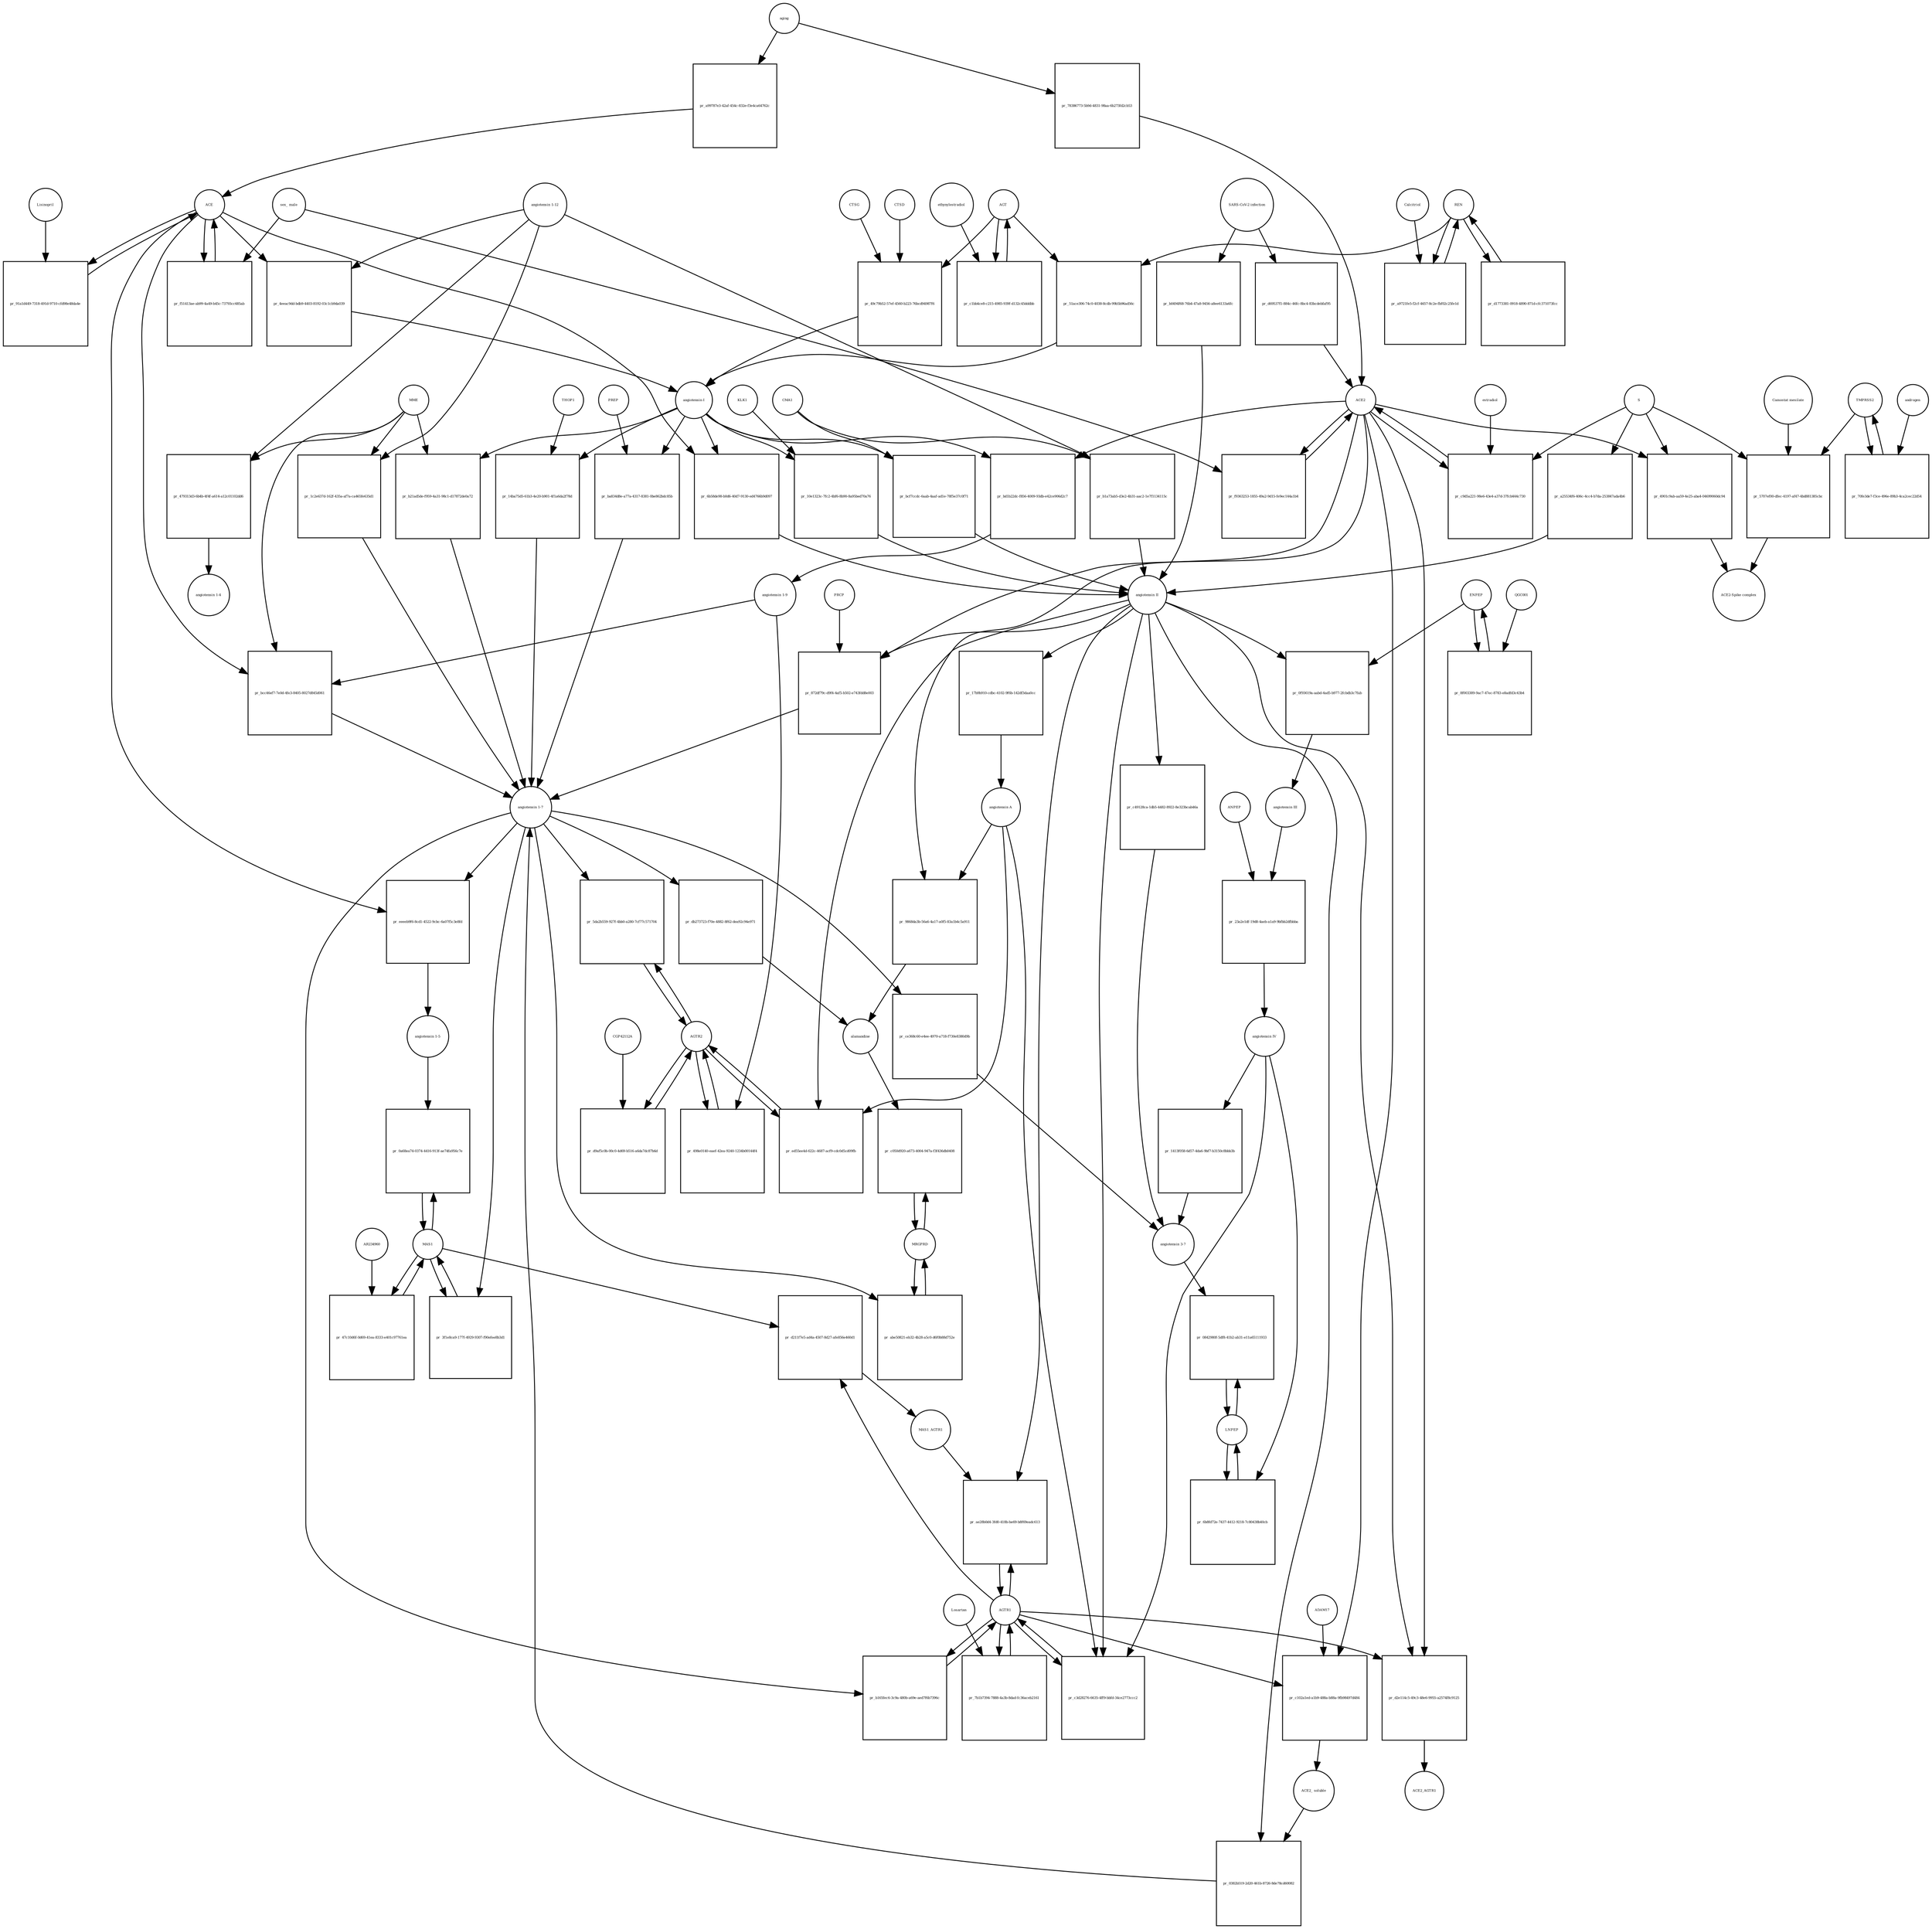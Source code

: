 strict digraph  {
"angiotensin I" [annotation="urn_miriam_obo.chebi_CHEBI%3A2718", bipartite=0, cls="simple chemical", fontsize=4, label="angiotensin I", shape=circle];
"pr_6b58de98-b0d6-40d7-9130-ed4766b9d097" [annotation="", bipartite=1, cls=process, fontsize=4, label="pr_6b58de98-b0d6-40d7-9130-ed4766b9d097", shape=square];
"angiotensin II" [annotation="urn_miriam_obo.chebi_CHEBI%3A2718", bipartite=0, cls="simple chemical", fontsize=4, label="angiotensin II", shape=circle];
ACE [annotation="urn_miriam_hgnc_HGNC%3A2707", bipartite=0, cls=macromolecule, fontsize=4, label=ACE, shape=circle];
"pr_bd1b22dc-f856-4009-93db-e42ce906d2c7" [annotation="", bipartite=1, cls=process, fontsize=4, label="pr_bd1b22dc-f856-4009-93db-e42ce906d2c7", shape=square];
"angiotensin 1-9" [annotation="urn_miriam_obo.chebi_CHEBI%3A80128", bipartite=0, cls="simple chemical", fontsize=4, label="angiotensin 1-9", shape=circle];
ACE2 [annotation="urn_miriam_hgnc_HGNC%3A13557", bipartite=0, cls=macromolecule, fontsize=4, label=ACE2, shape=circle];
"pr_bcc46ef7-7e0d-4fe3-8405-8027d845d061" [annotation="", bipartite=1, cls=process, fontsize=4, label="pr_bcc46ef7-7e0d-4fe3-8405-8027d845d061", shape=square];
"angiotensin 1-7" [annotation="urn_miriam_obo.chebi_CHEBI%3A55438", bipartite=0, cls="simple chemical", fontsize=4, label="angiotensin 1-7", shape=circle];
MME [annotation="urn_miriam_hgnc_HGNC%3A7154", bipartite=0, cls=macromolecule, fontsize=4, label=MME, shape=circle];
"pr_872df79c-d9f4-4af5-b502-e743fdd8e003" [annotation="", bipartite=1, cls=process, fontsize=4, label="pr_872df79c-d9f4-4af5-b502-e743fdd8e003", shape=square];
PRCP [annotation="urn_miriam_hgnc_HGNC%3A9344", bipartite=0, cls=macromolecule, fontsize=4, label=PRCP, shape=circle];
"pr_eeeeb9f6-8cd1-4522-9cbc-6a07f5c3e8fd" [annotation="", bipartite=1, cls=process, fontsize=4, label="pr_eeeeb9f6-8cd1-4522-9cbc-6a07f5c3e8fd", shape=square];
"angiotensin 1-5" [annotation="urn_miriam_obo.chebi_CHEBI%3A80129", bipartite=0, cls="simple chemical", fontsize=4, label="angiotensin 1-5", shape=circle];
REN [annotation="urn_miriam_hgnc_HGNC%3A9958", bipartite=0, cls=macromolecule, fontsize=4, label=REN, shape=circle];
"pr_a9721fe5-f2cf-4657-8c2e-fbf02c25fe1d" [annotation="", bipartite=1, cls="omitted process", fontsize=4, label="pr_a9721fe5-f2cf-4657-8c2e-fbf02c25fe1d", shape=square];
Calcitriol [annotation="urn_miriam_obo.chebi_CHEBI%3A17823", bipartite=0, cls="simple chemical", fontsize=4, label=Calcitriol, shape=circle];
AGT [annotation="urn_miriam_hgnc_HGNC%3A333", bipartite=0, cls=macromolecule, fontsize=4, label=AGT, shape=circle];
"pr_51ace306-74c0-4038-8cdb-99b5b96ad56c" [annotation="", bipartite=1, cls=process, fontsize=4, label="pr_51ace306-74c0-4038-8cdb-99b5b96ad56c", shape=square];
"pr_b21ad5de-f959-4a31-98c1-d17872de0a72" [annotation="", bipartite=1, cls=process, fontsize=4, label="pr_b21ad5de-f959-4a31-98c1-d17872de0a72", shape=square];
MAS1 [annotation="urn_miriam_hgnc_HGNC%3A6899", bipartite=0, cls=macromolecule, fontsize=4, label=MAS1, shape=circle];
"pr_0a68ea74-0374-4416-913f-ae74fa956c7e" [annotation="", bipartite=1, cls=process, fontsize=4, label="pr_0a68ea74-0374-4416-913f-ae74fa956c7e", shape=square];
"pr_db273723-f70e-4882-8f62-dea92c94e971" [annotation="", bipartite=1, cls=process, fontsize=4, label="pr_db273723-f70e-4882-8f62-dea92c94e971", shape=square];
alamandine [annotation="urn_miriam_pubchem.compound_44192273", bipartite=0, cls="simple chemical", fontsize=4, label=alamandine, shape=circle];
"pr_17b9b910-cdbc-4102-9f6b-142df3daa0cc" [annotation="", bipartite=1, cls=process, fontsize=4, label="pr_17b9b910-cdbc-4102-9f6b-142df3daa0cc", shape=square];
"angiotensin A" [annotation="urn_miriam_kegg.compound_C20970|urn_miriam_pubchem.compound_91691124", bipartite=0, cls="simple chemical", fontsize=4, label="angiotensin A", shape=circle];
"pr_9868da3b-56a6-4a17-a0f5-83a1b4c5a911" [annotation="", bipartite=1, cls=process, fontsize=4, label="pr_9868da3b-56a6-4a17-a0f5-83a1b4c5a911", shape=square];
"pr_0f93619a-aabd-4ad5-b977-2fcbdb3c7fab" [annotation="", bipartite=1, cls=process, fontsize=4, label="pr_0f93619a-aabd-4ad5-b977-2fcbdb3c7fab", shape=square];
"angiotensin III" [annotation="urn_miriam_obo.chebi_CHEBI%3A89666", bipartite=0, cls="simple chemical", fontsize=4, label="angiotensin III", shape=circle];
ENPEP [annotation="urn_miriam_hgnc_HGNC%3A3355", bipartite=0, cls=macromolecule, fontsize=4, label=ENPEP, shape=circle];
"pr_23a2e1df-19d8-4aeb-a1a9-9bfbb2dfbbba" [annotation="", bipartite=1, cls=process, fontsize=4, label="pr_23a2e1df-19d8-4aeb-a1a9-9bfbb2dfbbba", shape=square];
"angiotensin IV" [annotation="urn_miriam_obo.chebi_CHEBI%3A80127", bipartite=0, cls="simple chemical", fontsize=4, label="angiotensin IV", shape=circle];
"ANPEP " [annotation="urn_miriam_hgnc_HGNC%3A500", bipartite=0, cls=macromolecule, fontsize=4, label="ANPEP ", shape=circle];
AGTR2 [annotation="urn_miriam_hgnc_HGNC%3A338", bipartite=0, cls=macromolecule, fontsize=4, label=AGTR2, shape=circle];
"pr_d9af5c0b-00c0-4d69-b516-a6da7dc87b6d" [annotation="", bipartite=1, cls=process, fontsize=4, label="pr_d9af5c0b-00c0-4d69-b516-a6da7dc87b6d", shape=square];
CGP42112A [annotation="urn_miriam_obo.chebi_CHEBI%3A147302", bipartite=0, cls="simple chemical", fontsize=4, label=CGP42112A, shape=circle];
"pr_d1773381-0918-4890-871d-cfc371073fcc" [annotation="", bipartite=1, cls=process, fontsize=4, label="pr_d1773381-0918-4890-871d-cfc371073fcc", shape=square];
"pr_c102a1ed-a1b9-488a-b88a-9fb98497d484" [annotation="", bipartite=1, cls=process, fontsize=4, label="pr_c102a1ed-a1b9-488a-b88a-9fb98497d484", shape=square];
"ACE2_ soluble" [annotation="urn_miriam_hgnc.symbol_ACE2", bipartite=0, cls=macromolecule, fontsize=4, label="ACE2_ soluble", shape=circle];
ADAM17 [annotation="urn_miriam_hgnc_HGNC%3A195", bipartite=0, cls=macromolecule, fontsize=4, label=ADAM17, shape=circle];
AGTR1 [annotation="urn_miriam_hgnc_HGNC%3A336", bipartite=0, cls=macromolecule, fontsize=4, label=AGTR1, shape=circle];
"pr_ed55ee4d-622c-4687-acf9-cdc0d5cd09fb" [annotation="", bipartite=1, cls=process, fontsize=4, label="pr_ed55ee4d-622c-4687-acf9-cdc0d5cd09fb", shape=square];
"pr_78386773-5b9d-4831-98aa-6b273fd2cb53" [annotation="", bipartite=1, cls=process, fontsize=4, label="pr_78386773-5b9d-4831-98aa-6b273fd2cb53", shape=square];
aging [annotation="urn_miriam_obo.go_GO%3A0007568", bipartite=0, cls=phenotype, fontsize=4, label=aging, shape=circle];
MRGPRD [annotation="urn_miriam_hgnc_HGNC%3A29626", bipartite=0, cls=macromolecule, fontsize=4, label=MRGPRD, shape=circle];
"pr_c050d920-a673-4004-947a-f3f436db0408" [annotation="", bipartite=1, cls=process, fontsize=4, label="pr_c050d920-a673-4004-947a-f3f436db0408", shape=square];
"pr_0382b519-2d20-461b-8726-8de78cd60082" [annotation="", bipartite=1, cls=process, fontsize=4, label="pr_0382b519-2d20-461b-8726-8de78cd60082", shape=square];
"pr_a99787e3-42af-454c-832e-f3e4ca64762c" [annotation="", bipartite=1, cls=process, fontsize=4, label="pr_a99787e3-42af-454c-832e-f3e4ca64762c", shape=square];
"pr_f9363253-1855-49a2-9d15-fe9ec144a1b4" [annotation="", bipartite=1, cls=process, fontsize=4, label="pr_f9363253-1855-49a2-9d15-fe9ec144a1b4", shape=square];
"sex_ male" [annotation=urn_miriam_mesh_D008297, bipartite=0, cls=phenotype, fontsize=4, label="sex_ male", shape=circle];
"pr_a25534f6-406c-4cc4-b7da-253847ada4b6" [annotation="", bipartite=1, cls=process, fontsize=4, label="pr_a25534f6-406c-4cc4-b7da-253847ada4b6", shape=square];
S [annotation="urn_miriam_uniprot_P0DTC2|urn_miriam_uniprot_P59594", bipartite=0, cls=macromolecule, fontsize=4, label=S, shape=circle];
"pr_f51413ae-ab99-4a49-b45c-73793cc685ab" [annotation="", bipartite=1, cls=process, fontsize=4, label="pr_f51413ae-ab99-4a49-b45c-73793cc685ab", shape=square];
"pr_c3d28276-6635-4ff9-bbfd-34ce2773ccc2" [annotation="", bipartite=1, cls=process, fontsize=4, label="pr_c3d28276-6635-4ff9-bbfd-34ce2773ccc2", shape=square];
"pr_d2e114c5-49c3-48e6-9955-a2574f8c9125" [annotation="", bipartite=1, cls=process, fontsize=4, label="pr_d2e114c5-49c3-48e6-9955-a2574f8c9125", shape=square];
ACE2_AGTR1 [annotation=urn_miriam_pubmed_25225202, bipartite=0, cls=complex, fontsize=4, label=ACE2_AGTR1, shape=circle];
"pr_4901c9ab-aa59-4e25-aba4-04699060dc94" [annotation="", bipartite=1, cls=process, fontsize=4, label="pr_4901c9ab-aa59-4e25-aba4-04699060dc94", shape=square];
"ACE2-Spike complex" [annotation=urn_miriam_pubmed_32275855, bipartite=0, cls=complex, fontsize=4, label="ACE2-Spike complex", shape=circle];
"pr_b0494f68-76b4-47a8-9456-a8ee6133a6fc" [annotation="", bipartite=1, cls=process, fontsize=4, label="pr_b0494f68-76b4-47a8-9456-a8ee6133a6fc", shape=square];
"SARS-CoV-2 infection" [annotation="urn_miriam_taxonomy_2697049|urn_miriam_mesh_C000657245", bipartite=0, cls=phenotype, fontsize=4, label="SARS-CoV-2 infection", shape=circle];
"angiotensin 1-12" [annotation=urn_miriam_pubmed_27465904, bipartite=0, cls="simple chemical", fontsize=4, label="angiotensin 1-12", shape=circle];
"pr_b1a73ab5-d3e2-4b31-aac2-1e7f1134115c" [annotation="", bipartite=1, cls=process, fontsize=4, label="pr_b1a73ab5-d3e2-4b31-aac2-1e7f1134115c", shape=square];
CMA1 [annotation="urn_miriam_hgnc_HGNC%3A2097", bipartite=0, cls=macromolecule, fontsize=4, label=CMA1, shape=circle];
TMPRSS2 [annotation="urn_miriam_hgnc_HGNC%3A11876", bipartite=0, cls=macromolecule, fontsize=4, label=TMPRSS2, shape=circle];
"pr_70fe3de7-f3ce-496e-89b3-4ca2cec22d54" [annotation="", bipartite=1, cls="omitted process", fontsize=4, label="pr_70fe3de7-f3ce-496e-89b3-4ca2cec22d54", shape=square];
androgen [annotation="urn_miriam_obo.chebi_CHEBI%3A50113", bipartite=0, cls="simple chemical", fontsize=4, label=androgen, shape=circle];
"pr_479313d3-6b4b-4f4f-a614-a12c01102dd6" [annotation="", bipartite=1, cls=process, fontsize=4, label="pr_479313d3-6b4b-4f4f-a614-a12c01102dd6", shape=square];
"angiotensin 1-4" [annotation=urn_miriam_pubmed_22490446, bipartite=0, cls="simple chemical", fontsize=4, label="angiotensin 1-4", shape=circle];
"pr_d211f7e5-ad4a-4507-8d27-afe856e460d1" [annotation="", bipartite=1, cls=process, fontsize=4, label="pr_d211f7e5-ad4a-4507-8d27-afe856e460d1", shape=square];
MAS1_AGTR1 [annotation=urn_miriam_pubmed_15809376, bipartite=0, cls=complex, fontsize=4, label=MAS1_AGTR1, shape=circle];
"pr_ae28b0d4-3fd0-418b-be69-b8f69eadc613" [annotation="", bipartite=1, cls=process, fontsize=4, label="pr_ae28b0d4-3fd0-418b-be69-b8f69eadc613", shape=square];
"pr_91a1d449-7318-491d-9710-cfd98e48da4e" [annotation="", bipartite=1, cls=process, fontsize=4, label="pr_91a1d449-7318-491d-9710-cfd98e48da4e", shape=square];
Lisinopril [annotation="urn_miriam_obo.chebi_CHEBI%3A43755", bipartite=0, cls="simple chemical", fontsize=4, label=Lisinopril, shape=circle];
"pr_4eeac9dd-bdb9-4403-8192-03c1cb9da039" [annotation="", bipartite=1, cls=process, fontsize=4, label="pr_4eeac9dd-bdb9-4403-8192-03c1cb9da039", shape=square];
LNPEP [annotation="urn_miriam_hgnc_HGNC%3A6656", bipartite=0, cls=macromolecule, fontsize=4, label=LNPEP, shape=circle];
"pr_6b8fd72e-7437-4412-9218-7c80438b40cb" [annotation="", bipartite=1, cls=process, fontsize=4, label="pr_6b8fd72e-7437-4412-9218-7c80438b40cb", shape=square];
"pr_1c2e637d-162f-435a-af7a-ca465fe635d1" [annotation="", bipartite=1, cls=process, fontsize=4, label="pr_1c2e637d-162f-435a-af7a-ca465fe635d1", shape=square];
"pr_47c10d6f-0d69-41ea-8333-e401c97761ea" [annotation="", bipartite=1, cls=process, fontsize=4, label="pr_47c10d6f-0d69-41ea-8333-e401c97761ea", shape=square];
AR234960 [annotation="urn_miriam_pubchem.compound_146025955", bipartite=0, cls="simple chemical", fontsize=4, label=AR234960, shape=circle];
"pr_8f003389-9ac7-47ec-8783-e8adfd3c43b4" [annotation="", bipartite=1, cls=process, fontsize=4, label="pr_8f003389-9ac7-47ec-8783-e8adfd3c43b4", shape=square];
QGC001 [annotation=urn_miriam_pubmed_24337978, bipartite=0, cls="simple chemical", fontsize=4, label=QGC001, shape=circle];
"pr_49c79b52-57ef-4560-b223-76bcd94987f6" [annotation="", bipartite=1, cls=process, fontsize=4, label="pr_49c79b52-57ef-4560-b223-76bcd94987f6", shape=square];
CTSD [annotation="urn_miriam_hgnc_HGNC%3A2529", bipartite=0, cls=macromolecule, fontsize=4, label=CTSD, shape=circle];
CTSG [annotation="urn_miriam_hgnc_HGNC%3A2532", bipartite=0, cls=macromolecule, fontsize=4, label=CTSG, shape=circle];
"pr_bcf7ccdc-6aab-4aaf-ad1e-78f5e37c0f71" [annotation="", bipartite=1, cls=process, fontsize=4, label="pr_bcf7ccdc-6aab-4aaf-ad1e-78f5e37c0f71", shape=square];
"pr_10e1323c-7fc2-4bf6-8b90-8a95bed70a76" [annotation="", bipartite=1, cls=process, fontsize=4, label="pr_10e1323c-7fc2-4bf6-8b90-8a95bed70a76", shape=square];
KLK1 [annotation="urn_miriam_hgnc_HGNC%3A6357", bipartite=0, cls=macromolecule, fontsize=4, label=KLK1, shape=circle];
"pr_14ba75d5-61b3-4e20-b901-4f1a6da2f78d" [annotation="", bipartite=1, cls=process, fontsize=4, label="pr_14ba75d5-61b3-4e20-b901-4f1a6da2f78d", shape=square];
THOP1 [annotation="urn_miriam_hgnc_HGNC%3A11793", bipartite=0, cls=macromolecule, fontsize=4, label=THOP1, shape=circle];
"pr_ba834d8e-a77a-4317-8381-0be862bdc85b" [annotation="", bipartite=1, cls=process, fontsize=4, label="pr_ba834d8e-a77a-4317-8381-0be862bdc85b", shape=square];
PREP [annotation="urn_miriam_hgnc_HGNC%3A9358", bipartite=0, cls=macromolecule, fontsize=4, label=PREP, shape=circle];
"pr_7b1b7394-7888-4a3b-8dad-fc36aceb2161" [annotation="", bipartite=1, cls=process, fontsize=4, label="pr_7b1b7394-7888-4a3b-8dad-fc36aceb2161", shape=square];
Losartan [annotation="urn_miriam_obo.chebi_CHEBI%3A6541", bipartite=0, cls="simple chemical", fontsize=4, label=Losartan, shape=circle];
"pr_b165fec6-3c9a-480b-a69e-aed7f6b7396c" [annotation="", bipartite=1, cls=process, fontsize=4, label="pr_b165fec6-3c9a-480b-a69e-aed7f6b7396c", shape=square];
"pr_5da2b559-927f-4bb0-a280-7cf77c571704" [annotation="", bipartite=1, cls=process, fontsize=4, label="pr_5da2b559-927f-4bb0-a280-7cf77c571704", shape=square];
"pr_498e0140-eaef-42ea-9240-1234b00144f4" [annotation="", bipartite=1, cls=process, fontsize=4, label="pr_498e0140-eaef-42ea-9240-1234b00144f4", shape=square];
"pr_3f1e8ca9-177f-4929-9307-f90efee8b3d1" [annotation="", bipartite=1, cls=process, fontsize=4, label="pr_3f1e8ca9-177f-4929-9307-f90efee8b3d1", shape=square];
"pr_abe50821-eb32-4b28-a5c0-d6f0b88d752e" [annotation="", bipartite=1, cls=process, fontsize=4, label="pr_abe50821-eb32-4b28-a5c0-d6f0b88d752e", shape=square];
"pr_ce368c60-e4ee-4970-a718-f730e8380d9b" [annotation="", bipartite=1, cls=process, fontsize=4, label="pr_ce368c60-e4ee-4970-a718-f730e8380d9b", shape=square];
"angiotensin 3-7" [annotation=urn_miriam_pubmed_30934934, bipartite=0, cls="simple chemical", fontsize=4, label="angiotensin 3-7", shape=circle];
"pr_c49128ca-1db5-4482-8922-8e323bcab46a" [annotation="", bipartite=1, cls=process, fontsize=4, label="pr_c49128ca-1db5-4482-8922-8e323bcab46a", shape=square];
"pr_1413f058-6d57-4da6-9bf7-b3150c8bbb3b" [annotation="", bipartite=1, cls=process, fontsize=4, label="pr_1413f058-6d57-4da6-9bf7-b3150c8bbb3b", shape=square];
"pr_5707ef00-dfec-4197-af47-4bd881385cbc" [annotation="", bipartite=1, cls="omitted process", fontsize=4, label="pr_5707ef00-dfec-4197-af47-4bd881385cbc", shape=square];
"Camostat mesilate" [annotation="urn_miriam_obo.chebi_CHEBI%3A135632", bipartite=0, cls="simple chemical", fontsize=4, label="Camostat mesilate", shape=circle];
"pr_0842980f-5df8-41b2-ab31-e11a65111933" [annotation="", bipartite=1, cls=process, fontsize=4, label="pr_0842980f-5df8-41b2-ab31-e11a65111933", shape=square];
"pr_c9d5a221-98e6-43e4-a37d-37fcb444c730" [annotation="", bipartite=1, cls="omitted process", fontsize=4, label="pr_c9d5a221-98e6-43e4-a37d-37fcb444c730", shape=square];
estradiol [annotation="urn_miriam_obo.chebi_CHEBI%3A16469", bipartite=0, cls="simple chemical", fontsize=4, label=estradiol, shape=circle];
"pr_c1bb4ce8-c215-4985-939f-d132c45dddbb" [annotation="", bipartite=1, cls="omitted process", fontsize=4, label="pr_c1bb4ce8-c215-4985-939f-d132c45dddbb", shape=square];
ethynylestradiol [annotation="urn_miriam_obo.chebi_CHEBI%3A4903", bipartite=0, cls="simple chemical", fontsize=4, label=ethynylestradiol, shape=circle];
"pr_d69537f1-884c-46fc-8bc4-83bcdebfaf95" [annotation="", bipartite=1, cls=process, fontsize=4, label="pr_d69537f1-884c-46fc-8bc4-83bcdebfaf95", shape=square];
"angiotensin I" -> "pr_6b58de98-b0d6-40d7-9130-ed4766b9d097"  [annotation="", interaction_type=consumption];
"angiotensin I" -> "pr_bd1b22dc-f856-4009-93db-e42ce906d2c7"  [annotation="", interaction_type=consumption];
"angiotensin I" -> "pr_b21ad5de-f959-4a31-98c1-d17872de0a72"  [annotation="", interaction_type=consumption];
"angiotensin I" -> "pr_bcf7ccdc-6aab-4aaf-ad1e-78f5e37c0f71"  [annotation="", interaction_type=consumption];
"angiotensin I" -> "pr_10e1323c-7fc2-4bf6-8b90-8a95bed70a76"  [annotation="", interaction_type=consumption];
"angiotensin I" -> "pr_14ba75d5-61b3-4e20-b901-4f1a6da2f78d"  [annotation="", interaction_type=consumption];
"angiotensin I" -> "pr_ba834d8e-a77a-4317-8381-0be862bdc85b"  [annotation="", interaction_type=consumption];
"pr_6b58de98-b0d6-40d7-9130-ed4766b9d097" -> "angiotensin II"  [annotation="", interaction_type=production];
"angiotensin II" -> "pr_872df79c-d9f4-4af5-b502-e743fdd8e003"  [annotation="", interaction_type=consumption];
"angiotensin II" -> "pr_17b9b910-cdbc-4102-9f6b-142df3daa0cc"  [annotation="", interaction_type=consumption];
"angiotensin II" -> "pr_0f93619a-aabd-4ad5-b977-2fcbdb3c7fab"  [annotation="", interaction_type=consumption];
"angiotensin II" -> "pr_ed55ee4d-622c-4687-acf9-cdc0d5cd09fb"  [annotation="urn_miriam_pubmed_17630322|urn_miriam_taxonomy_9606|urn_miriam_pubmed_17138938", interaction_type=stimulation];
"angiotensin II" -> "pr_0382b519-2d20-461b-8726-8de78cd60082"  [annotation="", interaction_type=consumption];
"angiotensin II" -> "pr_c3d28276-6635-4ff9-bbfd-34ce2773ccc2"  [annotation="urn_miriam_pubmed_26497614|urn_miriam_taxonomy_10116|urn_miriam_pubmed_17630322|urn_miriam_pubmed_32333398|urn_miriam_pubmed_17138938|urn_miriam_taxonomy_9606", interaction_type=stimulation];
"angiotensin II" -> "pr_d2e114c5-49c3-48e6-9955-a2574f8c9125"  [annotation="urn_miriam_pubmed_25225202|urn_miriam_taxonomy_9606", interaction_type=inhibition];
"angiotensin II" -> "pr_ae28b0d4-3fd0-418b-be69-b8f69eadc613"  [annotation="urn_miriam_pubmed_15809376|urn_miriam_taxonomy_9606", interaction_type=stimulation];
"angiotensin II" -> "pr_c49128ca-1db5-4482-8922-8e323bcab46a"  [annotation="", interaction_type=consumption];
ACE -> "pr_6b58de98-b0d6-40d7-9130-ed4766b9d097"  [annotation="urn_miriam_taxonomy_9606|urn_miriam_pubmed_10969042", interaction_type=catalysis];
ACE -> "pr_bcc46ef7-7e0d-4fe3-8405-8027d845d061"  [annotation="urn_miriam_pubmed_15283675|urn_miriam_taxonomy_9606", interaction_type=catalysis];
ACE -> "pr_eeeeb9f6-8cd1-4522-9cbc-6a07f5c3e8fd"  [annotation="urn_miriam_pubmed_10969042|urn_miriam_taxonomy_9606", interaction_type=catalysis];
ACE -> "pr_f51413ae-ab99-4a49-b45c-73793cc685ab"  [annotation="", interaction_type=consumption];
ACE -> "pr_91a1d449-7318-491d-9710-cfd98e48da4e"  [annotation="", interaction_type=consumption];
ACE -> "pr_4eeac9dd-bdb9-4403-8192-03c1cb9da039"  [annotation="urn_miriam_pubmed_22490446|urn_miriam_taxonomy_10116", interaction_type=catalysis];
"pr_bd1b22dc-f856-4009-93db-e42ce906d2c7" -> "angiotensin 1-9"  [annotation="", interaction_type=production];
"angiotensin 1-9" -> "pr_bcc46ef7-7e0d-4fe3-8405-8027d845d061"  [annotation="", interaction_type=consumption];
"angiotensin 1-9" -> "pr_498e0140-eaef-42ea-9240-1234b00144f4"  [annotation="urn_miriam_pubmed_30048754|urn_miriam_taxonomy_10116", interaction_type=stimulation];
ACE2 -> "pr_bd1b22dc-f856-4009-93db-e42ce906d2c7"  [annotation="urn_miriam_pubmed_10969042|urn_miriam_taxonomy_9606", interaction_type=catalysis];
ACE2 -> "pr_872df79c-d9f4-4af5-b502-e743fdd8e003"  [annotation="urn_miriam_taxonomy_10090|urn_miriam_pubmed_23392115", interaction_type=catalysis];
ACE2 -> "pr_9868da3b-56a6-4a17-a0f5-83a1b4c5a911"  [annotation="urn_miriam_pubmed_23446738|urn_miriam_taxonomy_9606", interaction_type=catalysis];
ACE2 -> "pr_c102a1ed-a1b9-488a-b88a-9fb98497d484"  [annotation="", interaction_type=consumption];
ACE2 -> "pr_f9363253-1855-49a2-9d15-fe9ec144a1b4"  [annotation="", interaction_type=consumption];
ACE2 -> "pr_d2e114c5-49c3-48e6-9955-a2574f8c9125"  [annotation="", interaction_type=consumption];
ACE2 -> "pr_4901c9ab-aa59-4e25-aba4-04699060dc94"  [annotation="", interaction_type=consumption];
ACE2 -> "pr_c9d5a221-98e6-43e4-a37d-37fcb444c730"  [annotation="", interaction_type=consumption];
"pr_bcc46ef7-7e0d-4fe3-8405-8027d845d061" -> "angiotensin 1-7"  [annotation="", interaction_type=production];
"angiotensin 1-7" -> "pr_eeeeb9f6-8cd1-4522-9cbc-6a07f5c3e8fd"  [annotation="", interaction_type=consumption];
"angiotensin 1-7" -> "pr_db273723-f70e-4882-8f62-dea92c94e971"  [annotation="", interaction_type=consumption];
"angiotensin 1-7" -> "pr_b165fec6-3c9a-480b-a69e-aed7f6b7396c"  [annotation="urn_miriam_pubmed_29928987|urn_miriam_taxonomy_9606", interaction_type=inhibition];
"angiotensin 1-7" -> "pr_5da2b559-927f-4bb0-a280-7cf77c571704"  [annotation="urn_miriam_pubmed_15767466|urn_miriam_taxonomy_10116", interaction_type=stimulation];
"angiotensin 1-7" -> "pr_3f1e8ca9-177f-4929-9307-f90efee8b3d1"  [annotation="urn_miriam_pubmed_27217404|urn_miriam_taxonomy_9606", interaction_type=stimulation];
"angiotensin 1-7" -> "pr_abe50821-eb32-4b28-a5c0-d6f0b88d752e"  [annotation="urn_miriam_pubmed_27217404|urn_miriam_taxonomy_9606", interaction_type=stimulation];
"angiotensin 1-7" -> "pr_ce368c60-e4ee-4970-a718-f730e8380d9b"  [annotation="", interaction_type=consumption];
MME -> "pr_bcc46ef7-7e0d-4fe3-8405-8027d845d061"  [annotation="urn_miriam_pubmed_15283675|urn_miriam_taxonomy_9606", interaction_type=catalysis];
MME -> "pr_b21ad5de-f959-4a31-98c1-d17872de0a72"  [annotation="urn_miriam_taxonomy_9606|urn_miriam_pubmed_15283675", interaction_type=catalysis];
MME -> "pr_479313d3-6b4b-4f4f-a614-a12c01102dd6"  [annotation="urn_miriam_pubmed_22490446|urn_miriam_taxonomy_10116", interaction_type=catalysis];
MME -> "pr_1c2e637d-162f-435a-af7a-ca465fe635d1"  [annotation="urn_miriam_pubmed_22490446|urn_miriam_taxonomy_10116", interaction_type=catalysis];
"pr_872df79c-d9f4-4af5-b502-e743fdd8e003" -> "angiotensin 1-7"  [annotation="", interaction_type=production];
PRCP -> "pr_872df79c-d9f4-4af5-b502-e743fdd8e003"  [annotation="urn_miriam_taxonomy_10090|urn_miriam_pubmed_23392115", interaction_type=catalysis];
"pr_eeeeb9f6-8cd1-4522-9cbc-6a07f5c3e8fd" -> "angiotensin 1-5"  [annotation="", interaction_type=production];
"angiotensin 1-5" -> "pr_0a68ea74-0374-4416-913f-ae74fa956c7e"  [annotation="urn_miriam_pubmed_27660028|urn_miriam_taxonomy_10116", interaction_type=stimulation];
REN -> "pr_a9721fe5-f2cf-4657-8c2e-fbf02c25fe1d"  [annotation="", interaction_type=consumption];
REN -> "pr_51ace306-74c0-4038-8cdb-99b5b96ad56c"  [annotation="urn_miriam_pubmed_10585461|urn_miriam_taxonomy_9606", interaction_type=catalysis];
REN -> "pr_d1773381-0918-4890-871d-cfc371073fcc"  [annotation="", interaction_type=consumption];
"pr_a9721fe5-f2cf-4657-8c2e-fbf02c25fe1d" -> REN  [annotation="", interaction_type=production];
Calcitriol -> "pr_a9721fe5-f2cf-4657-8c2e-fbf02c25fe1d"  [annotation="urn_miriam_pubmed_12122115|urn_miriam_taxonomy_10090", interaction_type=inhibition];
AGT -> "pr_51ace306-74c0-4038-8cdb-99b5b96ad56c"  [annotation="", interaction_type=consumption];
AGT -> "pr_49c79b52-57ef-4560-b223-76bcd94987f6"  [annotation="", interaction_type=consumption];
AGT -> "pr_c1bb4ce8-c215-4985-939f-d132c45dddbb"  [annotation="", interaction_type=consumption];
"pr_51ace306-74c0-4038-8cdb-99b5b96ad56c" -> "angiotensin I"  [annotation="", interaction_type=production];
"pr_b21ad5de-f959-4a31-98c1-d17872de0a72" -> "angiotensin 1-7"  [annotation="", interaction_type=production];
MAS1 -> "pr_0a68ea74-0374-4416-913f-ae74fa956c7e"  [annotation="", interaction_type=consumption];
MAS1 -> "pr_d211f7e5-ad4a-4507-8d27-afe856e460d1"  [annotation="", interaction_type=consumption];
MAS1 -> "pr_47c10d6f-0d69-41ea-8333-e401c97761ea"  [annotation="", interaction_type=consumption];
MAS1 -> "pr_3f1e8ca9-177f-4929-9307-f90efee8b3d1"  [annotation="", interaction_type=consumption];
"pr_0a68ea74-0374-4416-913f-ae74fa956c7e" -> MAS1  [annotation="", interaction_type=production];
"pr_db273723-f70e-4882-8f62-dea92c94e971" -> alamandine  [annotation="", interaction_type=production];
alamandine -> "pr_c050d920-a673-4004-947a-f3f436db0408"  [annotation="urn_miriam_pubmed_23446738|urn_miriam_taxonomy_9606", interaction_type=stimulation];
"pr_17b9b910-cdbc-4102-9f6b-142df3daa0cc" -> "angiotensin A"  [annotation="", interaction_type=production];
"angiotensin A" -> "pr_9868da3b-56a6-4a17-a0f5-83a1b4c5a911"  [annotation="", interaction_type=consumption];
"angiotensin A" -> "pr_ed55ee4d-622c-4687-acf9-cdc0d5cd09fb"  [annotation="urn_miriam_pubmed_17630322|urn_miriam_taxonomy_9606|urn_miriam_pubmed_17138938", interaction_type=stimulation];
"angiotensin A" -> "pr_c3d28276-6635-4ff9-bbfd-34ce2773ccc2"  [annotation="urn_miriam_pubmed_26497614|urn_miriam_taxonomy_10116|urn_miriam_pubmed_17630322|urn_miriam_pubmed_32333398|urn_miriam_pubmed_17138938|urn_miriam_taxonomy_9606", interaction_type=stimulation];
"pr_9868da3b-56a6-4a17-a0f5-83a1b4c5a911" -> alamandine  [annotation="", interaction_type=production];
"pr_0f93619a-aabd-4ad5-b977-2fcbdb3c7fab" -> "angiotensin III"  [annotation="", interaction_type=production];
"angiotensin III" -> "pr_23a2e1df-19d8-4aeb-a1a9-9bfbb2dfbbba"  [annotation="", interaction_type=consumption];
ENPEP -> "pr_0f93619a-aabd-4ad5-b977-2fcbdb3c7fab"  [annotation="urn_miriam_pubmed_8876246|urn_miriam_taxonomy_10090", interaction_type=catalysis];
ENPEP -> "pr_8f003389-9ac7-47ec-8783-e8adfd3c43b4"  [annotation="", interaction_type=consumption];
"pr_23a2e1df-19d8-4aeb-a1a9-9bfbb2dfbbba" -> "angiotensin IV"  [annotation="", interaction_type=production];
"angiotensin IV" -> "pr_c3d28276-6635-4ff9-bbfd-34ce2773ccc2"  [annotation="urn_miriam_pubmed_26497614|urn_miriam_taxonomy_10116|urn_miriam_pubmed_17630322|urn_miriam_pubmed_32333398|urn_miriam_pubmed_17138938|urn_miriam_taxonomy_9606", interaction_type=stimulation];
"angiotensin IV" -> "pr_6b8fd72e-7437-4412-9218-7c80438b40cb"  [annotation="urn_miriam_pubmed_11707427|urn_miriam_taxonomy_9606", interaction_type=stimulation];
"angiotensin IV" -> "pr_1413f058-6d57-4da6-9bf7-b3150c8bbb3b"  [annotation="", interaction_type=consumption];
"ANPEP " -> "pr_23a2e1df-19d8-4aeb-a1a9-9bfbb2dfbbba"  [annotation="urn_miriam_pubmed_8876246|urn_miriam_taxonomy_10090", interaction_type=catalysis];
AGTR2 -> "pr_d9af5c0b-00c0-4d69-b516-a6da7dc87b6d"  [annotation="", interaction_type=consumption];
AGTR2 -> "pr_ed55ee4d-622c-4687-acf9-cdc0d5cd09fb"  [annotation="", interaction_type=consumption];
AGTR2 -> "pr_5da2b559-927f-4bb0-a280-7cf77c571704"  [annotation="", interaction_type=consumption];
AGTR2 -> "pr_498e0140-eaef-42ea-9240-1234b00144f4"  [annotation="", interaction_type=consumption];
"pr_d9af5c0b-00c0-4d69-b516-a6da7dc87b6d" -> AGTR2  [annotation="", interaction_type=production];
CGP42112A -> "pr_d9af5c0b-00c0-4d69-b516-a6da7dc87b6d"  [annotation="urn_miriam_pubmed_25014541|urn_miriam_taxonomy_9606", interaction_type=stimulation];
"pr_d1773381-0918-4890-871d-cfc371073fcc" -> REN  [annotation="", interaction_type=production];
"pr_c102a1ed-a1b9-488a-b88a-9fb98497d484" -> "ACE2_ soluble"  [annotation="", interaction_type=production];
"ACE2_ soluble" -> "pr_0382b519-2d20-461b-8726-8de78cd60082"  [annotation="urn_miriam_pubmed_28512108|urn_miriam_taxonomy_9606", interaction_type=stimulation];
ADAM17 -> "pr_c102a1ed-a1b9-488a-b88a-9fb98497d484"  [annotation="urn_miriam_pubmed_24227843|urn_miriam_taxonomy_9606|urn_miriam_pubmed_32333398|urn_miriam_pubmed_28512108", interaction_type=catalysis];
AGTR1 -> "pr_c102a1ed-a1b9-488a-b88a-9fb98497d484"  [annotation="urn_miriam_pubmed_24227843|urn_miriam_taxonomy_9606|urn_miriam_pubmed_32333398|urn_miriam_pubmed_28512108", interaction_type=stimulation];
AGTR1 -> "pr_c3d28276-6635-4ff9-bbfd-34ce2773ccc2"  [annotation="", interaction_type=consumption];
AGTR1 -> "pr_d2e114c5-49c3-48e6-9955-a2574f8c9125"  [annotation="", interaction_type=consumption];
AGTR1 -> "pr_d211f7e5-ad4a-4507-8d27-afe856e460d1"  [annotation="", interaction_type=consumption];
AGTR1 -> "pr_ae28b0d4-3fd0-418b-be69-b8f69eadc613"  [annotation="", interaction_type=consumption];
AGTR1 -> "pr_7b1b7394-7888-4a3b-8dad-fc36aceb2161"  [annotation="", interaction_type=consumption];
AGTR1 -> "pr_b165fec6-3c9a-480b-a69e-aed7f6b7396c"  [annotation="", interaction_type=consumption];
"pr_ed55ee4d-622c-4687-acf9-cdc0d5cd09fb" -> AGTR2  [annotation="", interaction_type=production];
"pr_78386773-5b9d-4831-98aa-6b273fd2cb53" -> ACE2  [annotation="", interaction_type=production];
aging -> "pr_78386773-5b9d-4831-98aa-6b273fd2cb53"  [annotation="urn_miriam_pubmed_20689271|urn_miriam_taxonomy_10116", interaction_type=inhibition];
aging -> "pr_a99787e3-42af-454c-832e-f3e4ca64762c"  [annotation="urn_miriam_pubmed_20689271|urn_miriam_taxonomy_10116", interaction_type=stimulation];
MRGPRD -> "pr_c050d920-a673-4004-947a-f3f436db0408"  [annotation="", interaction_type=consumption];
MRGPRD -> "pr_abe50821-eb32-4b28-a5c0-d6f0b88d752e"  [annotation="", interaction_type=consumption];
"pr_c050d920-a673-4004-947a-f3f436db0408" -> MRGPRD  [annotation="", interaction_type=production];
"pr_0382b519-2d20-461b-8726-8de78cd60082" -> "angiotensin 1-7"  [annotation="", interaction_type=production];
"pr_a99787e3-42af-454c-832e-f3e4ca64762c" -> ACE  [annotation="", interaction_type=production];
"pr_f9363253-1855-49a2-9d15-fe9ec144a1b4" -> ACE2  [annotation="", interaction_type=production];
"sex_ male" -> "pr_f9363253-1855-49a2-9d15-fe9ec144a1b4"  [annotation="urn_miriam_pubmed_26171856|urn_miriam_taxonomy_10116", interaction_type=stimulation];
"sex_ male" -> "pr_f51413ae-ab99-4a49-b45c-73793cc685ab"  [annotation="urn_miriam_pubmed_26171856|urn_miriam_taxonomy_10116", interaction_type=stimulation];
"pr_a25534f6-406c-4cc4-b7da-253847ada4b6" -> "angiotensin II"  [annotation="", interaction_type=production];
S -> "pr_a25534f6-406c-4cc4-b7da-253847ada4b6"  [annotation="urn_miriam_pubmed_16007097|urn_miriam_taxonomy_10090|urn_miriam_uniprot_P59594", interaction_type=stimulation];
S -> "pr_4901c9ab-aa59-4e25-aba4-04699060dc94"  [annotation="", interaction_type=consumption];
S -> "pr_5707ef00-dfec-4197-af47-4bd881385cbc"  [annotation="", interaction_type=consumption];
S -> "pr_c9d5a221-98e6-43e4-a37d-37fcb444c730"  [annotation="urn_miriam_pubmed_32432918|urn_miriam_taxonomy_9606|urn_miriam_pubmed_19864379|urn_miriam_uniprot_P59594", interaction_type=inhibition];
"pr_f51413ae-ab99-4a49-b45c-73793cc685ab" -> ACE  [annotation="", interaction_type=production];
"pr_c3d28276-6635-4ff9-bbfd-34ce2773ccc2" -> AGTR1  [annotation="", interaction_type=production];
"pr_d2e114c5-49c3-48e6-9955-a2574f8c9125" -> ACE2_AGTR1  [annotation="", interaction_type=production];
"pr_4901c9ab-aa59-4e25-aba4-04699060dc94" -> "ACE2-Spike complex"  [annotation="", interaction_type=production];
"pr_b0494f68-76b4-47a8-9456-a8ee6133a6fc" -> "angiotensin II"  [annotation="", interaction_type=production];
"SARS-CoV-2 infection" -> "pr_b0494f68-76b4-47a8-9456-a8ee6133a6fc"  [annotation="urn_miriam_pubmed_32048163|urn_miriam_taxonomy_9606", interaction_type=stimulation];
"SARS-CoV-2 infection" -> "pr_d69537f1-884c-46fc-8bc4-83bcdebfaf95"  [annotation="urn_miriam_pubmed_32408336|urn_miriam_taxonomy_9606", interaction_type=inhibition];
"angiotensin 1-12" -> "pr_b1a73ab5-d3e2-4b31-aac2-1e7f1134115c"  [annotation="", interaction_type=consumption];
"angiotensin 1-12" -> "pr_479313d3-6b4b-4f4f-a614-a12c01102dd6"  [annotation="", interaction_type=consumption];
"angiotensin 1-12" -> "pr_4eeac9dd-bdb9-4403-8192-03c1cb9da039"  [annotation="", interaction_type=consumption];
"angiotensin 1-12" -> "pr_1c2e637d-162f-435a-af7a-ca465fe635d1"  [annotation="", interaction_type=consumption];
"pr_b1a73ab5-d3e2-4b31-aac2-1e7f1134115c" -> "angiotensin II"  [annotation="", interaction_type=production];
CMA1 -> "pr_b1a73ab5-d3e2-4b31-aac2-1e7f1134115c"  [annotation="urn_miriam_pubmed_22180785|urn_miriam_taxonomy_9606", interaction_type=catalysis];
CMA1 -> "pr_bcf7ccdc-6aab-4aaf-ad1e-78f5e37c0f71"  [annotation="urn_miriam_pubmed_2266130|urn_miriam_taxonomy_9606", interaction_type=catalysis];
TMPRSS2 -> "pr_70fe3de7-f3ce-496e-89b3-4ca2cec22d54"  [annotation="", interaction_type=consumption];
TMPRSS2 -> "pr_5707ef00-dfec-4197-af47-4bd881385cbc"  [annotation="urn_miriam_pubmed_32142651|urn_miriam_taxonomy_9606|urn_miriam_uniprot_P0DTC2", interaction_type=stimulation];
"pr_70fe3de7-f3ce-496e-89b3-4ca2cec22d54" -> TMPRSS2  [annotation="", interaction_type=production];
androgen -> "pr_70fe3de7-f3ce-496e-89b3-4ca2cec22d54"  [annotation="urn_miriam_pubmed_10485450|urn_miriam_taxonomy_9606", interaction_type=stimulation];
"pr_479313d3-6b4b-4f4f-a614-a12c01102dd6" -> "angiotensin 1-4"  [annotation="", interaction_type=production];
"pr_d211f7e5-ad4a-4507-8d27-afe856e460d1" -> MAS1_AGTR1  [annotation="", interaction_type=production];
MAS1_AGTR1 -> "pr_ae28b0d4-3fd0-418b-be69-b8f69eadc613"  [annotation="urn_miriam_pubmed_15809376|urn_miriam_taxonomy_9606", interaction_type=inhibition];
"pr_ae28b0d4-3fd0-418b-be69-b8f69eadc613" -> AGTR1  [annotation="", interaction_type=production];
"pr_91a1d449-7318-491d-9710-cfd98e48da4e" -> ACE  [annotation="", interaction_type=production];
Lisinopril -> "pr_91a1d449-7318-491d-9710-cfd98e48da4e"  [annotation="urn_miriam_pubmed_2550696|urn_miriam_taxonomy_9606", interaction_type=inhibition];
"pr_4eeac9dd-bdb9-4403-8192-03c1cb9da039" -> "angiotensin I"  [annotation="", interaction_type=production];
LNPEP -> "pr_6b8fd72e-7437-4412-9218-7c80438b40cb"  [annotation="", interaction_type=consumption];
LNPEP -> "pr_0842980f-5df8-41b2-ab31-e11a65111933"  [annotation="", interaction_type=consumption];
"pr_6b8fd72e-7437-4412-9218-7c80438b40cb" -> LNPEP  [annotation="", interaction_type=production];
"pr_1c2e637d-162f-435a-af7a-ca465fe635d1" -> "angiotensin 1-7"  [annotation="", interaction_type=production];
"pr_47c10d6f-0d69-41ea-8333-e401c97761ea" -> MAS1  [annotation="", interaction_type=production];
AR234960 -> "pr_47c10d6f-0d69-41ea-8333-e401c97761ea"  [annotation="urn_miriam_pubmed_29287092|urn_miriam_taxonomy_9606", interaction_type=stimulation];
"pr_8f003389-9ac7-47ec-8783-e8adfd3c43b4" -> ENPEP  [annotation="", interaction_type=production];
QGC001 -> "pr_8f003389-9ac7-47ec-8783-e8adfd3c43b4"  [annotation="urn_miriam_pubmed_22710644|urn_miriam_taxonomy_10116", interaction_type=inhibition];
"pr_49c79b52-57ef-4560-b223-76bcd94987f6" -> "angiotensin I"  [annotation="", interaction_type=production];
CTSD -> "pr_49c79b52-57ef-4560-b223-76bcd94987f6"  [annotation="urn_miriam_pubmed_6172448|urn_miriam_taxonomy_9606", interaction_type=catalysis];
CTSG -> "pr_49c79b52-57ef-4560-b223-76bcd94987f6"  [annotation="urn_miriam_pubmed_6172448|urn_miriam_taxonomy_9606", interaction_type=catalysis];
"pr_bcf7ccdc-6aab-4aaf-ad1e-78f5e37c0f71" -> "angiotensin II"  [annotation="", interaction_type=production];
"pr_10e1323c-7fc2-4bf6-8b90-8a95bed70a76" -> "angiotensin II"  [annotation="", interaction_type=production];
KLK1 -> "pr_10e1323c-7fc2-4bf6-8b90-8a95bed70a76"  [annotation="urn_miriam_taxonomy_9823|urn_miriam_pubmed_6555043", interaction_type=catalysis];
"pr_14ba75d5-61b3-4e20-b901-4f1a6da2f78d" -> "angiotensin 1-7"  [annotation="", interaction_type=production];
THOP1 -> "pr_14ba75d5-61b3-4e20-b901-4f1a6da2f78d"  [annotation="urn_miriam_pubmed_24041943|urn_miriam_taxonomy_10116", interaction_type=catalysis];
"pr_ba834d8e-a77a-4317-8381-0be862bdc85b" -> "angiotensin 1-7"  [annotation="", interaction_type=production];
PREP -> "pr_ba834d8e-a77a-4317-8381-0be862bdc85b"  [annotation="urn_miriam_pubmed_1310484|urn_miriam_taxonomy_9606", interaction_type=catalysis];
"pr_7b1b7394-7888-4a3b-8dad-fc36aceb2161" -> AGTR1  [annotation="", interaction_type=production];
Losartan -> "pr_7b1b7394-7888-4a3b-8dad-fc36aceb2161"  [annotation="urn_miriam_pubmed_24530803|urn_miriam_taxonomy_8355", interaction_type=inhibition];
"pr_b165fec6-3c9a-480b-a69e-aed7f6b7396c" -> AGTR1  [annotation="", interaction_type=production];
"pr_5da2b559-927f-4bb0-a280-7cf77c571704" -> AGTR2  [annotation="", interaction_type=production];
"pr_498e0140-eaef-42ea-9240-1234b00144f4" -> AGTR2  [annotation="", interaction_type=production];
"pr_3f1e8ca9-177f-4929-9307-f90efee8b3d1" -> MAS1  [annotation="", interaction_type=production];
"pr_abe50821-eb32-4b28-a5c0-d6f0b88d752e" -> MRGPRD  [annotation="", interaction_type=production];
"pr_ce368c60-e4ee-4970-a718-f730e8380d9b" -> "angiotensin 3-7"  [annotation="", interaction_type=production];
"angiotensin 3-7" -> "pr_0842980f-5df8-41b2-ab31-e11a65111933"  [annotation="urn_miriam_pubmed_30934934|urn_miriam_taxonomy_40674", interaction_type=stimulation];
"pr_c49128ca-1db5-4482-8922-8e323bcab46a" -> "angiotensin 3-7"  [annotation="", interaction_type=production];
"pr_1413f058-6d57-4da6-9bf7-b3150c8bbb3b" -> "angiotensin 3-7"  [annotation="", interaction_type=production];
"pr_5707ef00-dfec-4197-af47-4bd881385cbc" -> "ACE2-Spike complex"  [annotation="", interaction_type=production];
"Camostat mesilate" -> "pr_5707ef00-dfec-4197-af47-4bd881385cbc"  [annotation="urn_miriam_pubmed_32142651|urn_miriam_taxonomy_9606|urn_miriam_uniprot_P0DTC2", interaction_type=inhibition];
"pr_0842980f-5df8-41b2-ab31-e11a65111933" -> LNPEP  [annotation="", interaction_type=production];
"pr_c9d5a221-98e6-43e4-a37d-37fcb444c730" -> ACE2  [annotation="", interaction_type=production];
estradiol -> "pr_c9d5a221-98e6-43e4-a37d-37fcb444c730"  [annotation="urn_miriam_pubmed_32432918|urn_miriam_taxonomy_9606|urn_miriam_pubmed_19864379|urn_miriam_uniprot_P59594", interaction_type=inhibition];
"pr_c1bb4ce8-c215-4985-939f-d132c45dddbb" -> AGT  [annotation="", interaction_type=production];
ethynylestradiol -> "pr_c1bb4ce8-c215-4985-939f-d132c45dddbb"  [annotation="urn_miriam_pubmed_8351287|urn_miriam_taxonomy_10116", interaction_type=stimulation];
"pr_d69537f1-884c-46fc-8bc4-83bcdebfaf95" -> ACE2  [annotation="", interaction_type=production];
}
